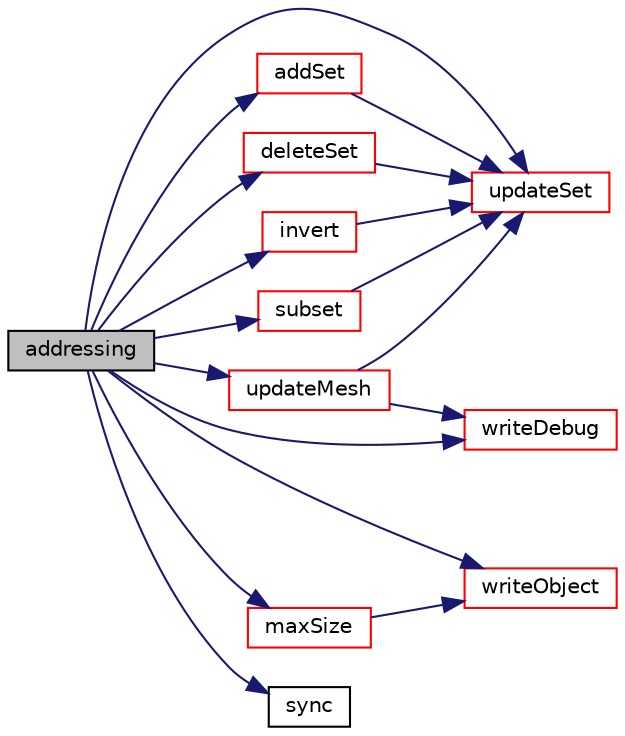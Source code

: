digraph "addressing"
{
  bgcolor="transparent";
  edge [fontname="Helvetica",fontsize="10",labelfontname="Helvetica",labelfontsize="10"];
  node [fontname="Helvetica",fontsize="10",shape=record];
  rankdir="LR";
  Node1 [label="addressing",height=0.2,width=0.4,color="black", fillcolor="grey75", style="filled", fontcolor="black"];
  Node1 -> Node2 [color="midnightblue",fontsize="10",style="solid",fontname="Helvetica"];
  Node2 [label="addSet",height=0.2,width=0.4,color="red",URL="$a01944.html#aac9372868e32f2c7de8b956890f035c2",tooltip="Add elements present in set. "];
  Node2 -> Node3 [color="midnightblue",fontsize="10",style="solid",fontname="Helvetica"];
  Node3 [label="updateSet",height=0.2,width=0.4,color="red",URL="$a01944.html#afc9e2e914d3928dd7281d2ac71452052",tooltip="Sort addressing and make pointSet part consistent with addressing. "];
  Node1 -> Node4 [color="midnightblue",fontsize="10",style="solid",fontname="Helvetica"];
  Node4 [label="deleteSet",height=0.2,width=0.4,color="red",URL="$a01944.html#a839cd96efb75b9c2926af738ca9657a6",tooltip="Delete elements present in set. "];
  Node4 -> Node3 [color="midnightblue",fontsize="10",style="solid",fontname="Helvetica"];
  Node1 -> Node5 [color="midnightblue",fontsize="10",style="solid",fontname="Helvetica"];
  Node5 [label="invert",height=0.2,width=0.4,color="red",URL="$a01944.html#a35fb7dbde3f7be406451bf0a8eb57d2e",tooltip="Invert contents. (insert all members 0..maxLen-1 which were not in. "];
  Node5 -> Node3 [color="midnightblue",fontsize="10",style="solid",fontname="Helvetica"];
  Node1 -> Node6 [color="midnightblue",fontsize="10",style="solid",fontname="Helvetica"];
  Node6 [label="maxSize",height=0.2,width=0.4,color="red",URL="$a01944.html#a77663cc066fa2fd1434f9dd0f5ef46d8",tooltip="Return max index+1. "];
  Node6 -> Node7 [color="midnightblue",fontsize="10",style="solid",fontname="Helvetica"];
  Node7 [label="writeObject",height=0.2,width=0.4,color="red",URL="$a01944.html#a25cce2a2cb8ccf489894549d23b116c8",tooltip="Write pointZone. "];
  Node1 -> Node8 [color="midnightblue",fontsize="10",style="solid",fontname="Helvetica"];
  Node8 [label="subset",height=0.2,width=0.4,color="red",URL="$a01944.html#aca3bc27ef071fc2fccd797b459d8d979",tooltip="Subset contents. Only elements present in both sets remain. "];
  Node8 -> Node3 [color="midnightblue",fontsize="10",style="solid",fontname="Helvetica"];
  Node1 -> Node9 [color="midnightblue",fontsize="10",style="solid",fontname="Helvetica"];
  Node9 [label="sync",height=0.2,width=0.4,color="black",URL="$a01944.html#aa7fca4a1afef0062c91f4d1e3776659d",tooltip="Sync pointZoneSet across coupled patches. "];
  Node1 -> Node10 [color="midnightblue",fontsize="10",style="solid",fontname="Helvetica"];
  Node10 [label="updateMesh",height=0.2,width=0.4,color="red",URL="$a01944.html#ac7d581e56f61ad4d997421e3a7470d42",tooltip="Update any stored data for new labels. "];
  Node10 -> Node3 [color="midnightblue",fontsize="10",style="solid",fontname="Helvetica"];
  Node10 -> Node11 [color="midnightblue",fontsize="10",style="solid",fontname="Helvetica"];
  Node11 [label="writeDebug",height=0.2,width=0.4,color="red",URL="$a01944.html#a2e0459def09f570b9eec9aeabd517d5f",tooltip="Write maxLen items with label and coordinates. "];
  Node1 -> Node3 [color="midnightblue",fontsize="10",style="solid",fontname="Helvetica"];
  Node1 -> Node11 [color="midnightblue",fontsize="10",style="solid",fontname="Helvetica"];
  Node1 -> Node7 [color="midnightblue",fontsize="10",style="solid",fontname="Helvetica"];
}
